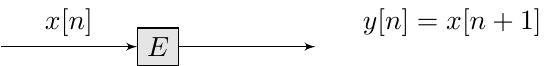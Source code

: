 \documentclass{standalone}
\usepackage{tikz}
\usetikzlibrary{calc}
\usetikzlibrary{positioning}
\usetikzlibrary{shapes,arrows,decorations.pathreplacing,decorations.markings}
\tikzstyle{block} = [draw, fill=gray!20, rectangle]
\tikzstyle{sum} = [draw, fill=gray!20, circle, node distance=1cm]
\tikzstyle{input} = [coordinate]
\tikzstyle{output} = [coordinate]
\tikzstyle{pinstyle} = [pin edge={to-,thin,black}]
\usepackage{pgfplots}
 \pgfplotsset{compat=1.13}
 \usepackage{transparent}

\begin{document}
  \begin{tikzpicture}[auto, node distance=2cm,>=latex',scale=1, every node/.style={transform shape}]
    \node [input, name=input] {};
    \node [block, right of=input] (system) {$E$};
    \node [output, right of=system] (output) {};
    \draw [draw,->] (input) -- node {$x[n]$} (system);
    \draw [->] (system) -- node[pos=2] {$y[n] = x[n+1]$} (output);
\end{tikzpicture}

\end{document}
